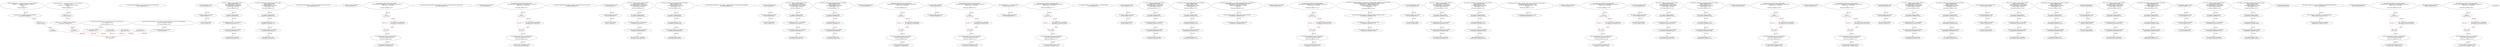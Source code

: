 digraph  {
13 [label="2_ function sub(uint256 a, uint256 b) internal pure returns (uint256) {\n        require(b <= a, \"SafeMath: subtraction overflow\");\n        uint256 c = a - b;\n        return c;\n    }\n13-function_definition-3-7", method="sub(uint256 a,uint256 b)", type_label=function_definition];
30 [label="3_ require(b <= a, \"SafeMath: subtraction overflow\");\n30-expression_statement-4-4", method="sub(uint256 a,uint256 b)", type_label=expression_statement];
40 [label="4_ uint256 c = a - b;\n40-new_variable-5-5", method="sub(uint256 a,uint256 b)", type_label=new_variable];
48 [label="5_ return c;\n48-return-6-6", method="sub(uint256 a,uint256 b)", type_label=return];
50 [label="7_ function add(uint256 a, uint256 b) internal pure returns (uint256) {\n        uint256 c = a + b;\n        require(c >= a, \"SafeMath: addition overflow\");\n        return c;\n    }\n50-function_definition-8-12", method="add(uint256 a,uint256 b)", type_label=function_definition];
67 [label="8_ uint256 c = a + b;\n67-new_variable-9-9", method="add(uint256 a,uint256 b)", type_label=new_variable];
75 [label="9_ require(c >= a, \"SafeMath: addition overflow\");\n75-expression_statement-10-10", method="add(uint256 a,uint256 b)", type_label=expression_statement];
85 [label="10_ return c;\n85-return-11-11", method="add(uint256 a,uint256 b)", type_label=return];
90 [label="14_ function balanceOf(address _owner) public view returns (uint256 value);\n90-function_definition-15-15", method="balanceOf(address _owner)", type_label=function_definition];
103 [label="15_ bool claimed_TOD4 = false;\n103-new_variable-16-16", method="", type_label=new_variable];
109 [label="16_ address payable owner_TOD4;\n109-new_variable-17-17", method="", type_label=new_variable];
113 [label="17_ uint256 reward_TOD4;\n113-new_variable-18-18", method="", type_label=new_variable];
117 [label="18_ function setReward_TOD4() public payable {\n        require (!claimed_TOD4);\n        require(msg.sender == owner_TOD4);\n        owner_TOD4.transfer(reward_TOD4);\n        reward_TOD4 = msg.value;\n    }\n117-function_definition-19-24", method="setReward_TOD4()", type_label=function_definition];
122 [label="19_ require (!claimed_TOD4);\n122-expression_statement-20-20", method="setReward_TOD4()", type_label=expression_statement];
128 [label="20_ require(msg.sender == owner_TOD4);\n128-expression_statement-21-21", method="setReward_TOD4()", type_label=expression_statement];
137 [label="21_ owner_TOD4.transfer(reward_TOD4);\n137-expression_statement-22-22", method="setReward_TOD4()", type_label=expression_statement];
144 [label="22_ reward_TOD4 = msg.value;\n144-expression_statement-23-23", method="setReward_TOD4()", type_label=expression_statement];
150 [label="24_ function claimReward_TOD4(uint256 submission) public {\n        require (!claimed_TOD4);\n        require(submission < 10);\n        msg.sender.transfer(reward_TOD4);\n        claimed_TOD4 = true;\n    }\n150-function_definition-25-30", method="claimReward_TOD4(uint256 submission)", type_label=function_definition];
158 [label="25_ require (!claimed_TOD4);\n158-expression_statement-26-26", method="claimReward_TOD4(uint256 submission)", type_label=expression_statement];
164 [label="26_ require(submission < 10);\n164-expression_statement-27-27", method="claimReward_TOD4(uint256 submission)", type_label=expression_statement];
171 [label="27_ msg.sender.transfer(reward_TOD4);\n171-expression_statement-28-28", method="claimReward_TOD4(uint256 submission)", type_label=expression_statement];
180 [label="28_ claimed_TOD4 = true;\n180-expression_statement-29-29", method="claimReward_TOD4(uint256 submission)", type_label=expression_statement];
185 [label="30_ function transfer(address _to, uint256 _value) public returns (bool success);\n185-function_definition-31-31", method="transfer(address _to,uint256 _value)", type_label=function_definition];
201 [label="31_ address payable winner_TOD7;\n201-new_variable-32-32", method="", type_label=new_variable];
205 [label="32_ function play_TOD7(bytes32 guess) public{\n       if (keccak256(abi.encode(guess)) == keccak256(abi.encode('hello'))) {\n            winner_TOD7 = msg.sender;\n        }\n    }\n205-function_definition-33-37", method="play_TOD7(bytes32 guess)", type_label=function_definition];
213 [label="33_ if\n213-if-34-36", method="play_TOD7(bytes32 guess)", type_label=if];
2148 [label="33_ end_if", method="play_TOD7(bytes32 guess)", type_label=end_if];
235 [label="34_ winner_TOD7 = msg.sender;\n235-expression_statement-35-35", method="play_TOD7(bytes32 guess)", type_label=expression_statement];
241 [label="37_ function getReward_TOD7() payable public{\n       winner_TOD7.transfer(msg.value);\n    }\n241-function_definition-38-40", method="getReward_TOD7()", type_label=function_definition];
246 [label="38_ winner_TOD7.transfer(msg.value);\n246-expression_statement-39-39", method="getReward_TOD7()", type_label=expression_statement];
255 [label="40_ function transferFrom(address _from, address _to, uint256 _value) public returns (bool success);\n255-function_definition-41-41", method="transferFrom(address _from,address _to,uint256 _value)", type_label=function_definition];
275 [label="41_ address payable winner_TOD23;\n275-new_variable-42-42", method="", type_label=new_variable];
279 [label="42_ function play_TOD23(bytes32 guess) public{\n       if (keccak256(abi.encode(guess)) == keccak256(abi.encode('hello'))) {\n            winner_TOD23 = msg.sender;\n        }\n    }\n279-function_definition-43-47", method="play_TOD23(bytes32 guess)", type_label=function_definition];
287 [label="43_ if\n287-if-44-46", method="play_TOD23(bytes32 guess)", type_label=if];
2222 [label="43_ end_if", method="play_TOD23(bytes32 guess)", type_label=end_if];
309 [label="44_ winner_TOD23 = msg.sender;\n309-expression_statement-45-45", method="play_TOD23(bytes32 guess)", type_label=expression_statement];
315 [label="47_ function getReward_TOD23() payable public{\n       winner_TOD23.transfer(msg.value);\n    }\n315-function_definition-48-50", method="getReward_TOD23()", type_label=function_definition];
320 [label="48_ winner_TOD23.transfer(msg.value);\n320-expression_statement-49-49", method="getReward_TOD23()", type_label=expression_statement];
329 [label="50_ function approve(address _spender, uint256 _value) public returns (bool success);\n329-function_definition-51-51", method="approve(address _spender,uint256 _value)", type_label=function_definition];
345 [label="51_ bool claimed_TOD14 = false;\n345-new_variable-52-52", method="", type_label=new_variable];
351 [label="52_ address payable owner_TOD14;\n351-new_variable-53-53", method="", type_label=new_variable];
355 [label="53_ uint256 reward_TOD14;\n355-new_variable-54-54", method="", type_label=new_variable];
359 [label="54_ function setReward_TOD14() public payable {\n        require (!claimed_TOD14);\n        require(msg.sender == owner_TOD14);\n        owner_TOD14.transfer(reward_TOD14);\n        reward_TOD14 = msg.value;\n    }\n359-function_definition-55-60", method="setReward_TOD14()", type_label=function_definition];
364 [label="55_ require (!claimed_TOD14);\n364-expression_statement-56-56", method="setReward_TOD14()", type_label=expression_statement];
370 [label="56_ require(msg.sender == owner_TOD14);\n370-expression_statement-57-57", method="setReward_TOD14()", type_label=expression_statement];
379 [label="57_ owner_TOD14.transfer(reward_TOD14);\n379-expression_statement-58-58", method="setReward_TOD14()", type_label=expression_statement];
386 [label="58_ reward_TOD14 = msg.value;\n386-expression_statement-59-59", method="setReward_TOD14()", type_label=expression_statement];
392 [label="60_ function claimReward_TOD14(uint256 submission) public {\n        require (!claimed_TOD14);\n        require(submission < 10);\n        msg.sender.transfer(reward_TOD14);\n        claimed_TOD14 = true;\n    }\n392-function_definition-61-66", method="claimReward_TOD14(uint256 submission)", type_label=function_definition];
400 [label="61_ require (!claimed_TOD14);\n400-expression_statement-62-62", method="claimReward_TOD14(uint256 submission)", type_label=expression_statement];
406 [label="62_ require(submission < 10);\n406-expression_statement-63-63", method="claimReward_TOD14(uint256 submission)", type_label=expression_statement];
413 [label="63_ msg.sender.transfer(reward_TOD14);\n413-expression_statement-64-64", method="claimReward_TOD14(uint256 submission)", type_label=expression_statement];
422 [label="64_ claimed_TOD14 = true;\n422-expression_statement-65-65", method="claimReward_TOD14(uint256 submission)", type_label=expression_statement];
427 [label="66_ function allowance(address _owner, address _spender) public view returns (uint256 remaining);\n427-function_definition-67-67", method="allowance(address _owner,address _spender)", type_label=function_definition];
444 [label="67_ bool claimed_TOD30 = false;\n444-new_variable-68-68", method="", type_label=new_variable];
450 [label="68_ address payable owner_TOD30;\n450-new_variable-69-69", method="", type_label=new_variable];
454 [label="69_ uint256 reward_TOD30;\n454-new_variable-70-70", method="", type_label=new_variable];
458 [label="70_ function setReward_TOD30() public payable {\n        require (!claimed_TOD30);\n        require(msg.sender == owner_TOD30);\n        owner_TOD30.transfer(reward_TOD30);\n        reward_TOD30 = msg.value;\n    }\n458-function_definition-71-76", method="setReward_TOD30()", type_label=function_definition];
463 [label="71_ require (!claimed_TOD30);\n463-expression_statement-72-72", method="setReward_TOD30()", type_label=expression_statement];
469 [label="72_ require(msg.sender == owner_TOD30);\n469-expression_statement-73-73", method="setReward_TOD30()", type_label=expression_statement];
478 [label="73_ owner_TOD30.transfer(reward_TOD30);\n478-expression_statement-74-74", method="setReward_TOD30()", type_label=expression_statement];
485 [label="74_ reward_TOD30 = msg.value;\n485-expression_statement-75-75", method="setReward_TOD30()", type_label=expression_statement];
491 [label="76_ function claimReward_TOD30(uint256 submission) public {\n        require (!claimed_TOD30);\n        require(submission < 10);\n        msg.sender.transfer(reward_TOD30);\n        claimed_TOD30 = true;\n    }\n491-function_definition-77-82", method="claimReward_TOD30(uint256 submission)", type_label=function_definition];
499 [label="77_ require (!claimed_TOD30);\n499-expression_statement-78-78", method="claimReward_TOD30(uint256 submission)", type_label=expression_statement];
505 [label="78_ require(submission < 10);\n505-expression_statement-79-79", method="claimReward_TOD30(uint256 submission)", type_label=expression_statement];
512 [label="79_ msg.sender.transfer(reward_TOD30);\n512-expression_statement-80-80", method="claimReward_TOD30(uint256 submission)", type_label=expression_statement];
521 [label="80_ claimed_TOD30 = true;\n521-expression_statement-81-81", method="claimReward_TOD30(uint256 submission)", type_label=expression_statement];
537 [label="85_ address payable winner_TOD9;\n537-new_variable-86-86", method="", type_label=new_variable];
541 [label="86_ function play_TOD9(bytes32 guess) public{\n       if (keccak256(abi.encode(guess)) == keccak256(abi.encode('hello'))) {\n            winner_TOD9 = msg.sender;\n        }\n    }\n541-function_definition-87-91", method="play_TOD9(bytes32 guess)", type_label=function_definition];
549 [label="87_ if\n549-if-88-90", method="play_TOD9(bytes32 guess)", type_label=if];
2484 [label="87_ end_if", method="play_TOD9(bytes32 guess)", type_label=end_if];
571 [label="88_ winner_TOD9 = msg.sender;\n571-expression_statement-89-89", method="play_TOD9(bytes32 guess)", type_label=expression_statement];
577 [label="91_ function getReward_TOD9() payable public{\n       winner_TOD9.transfer(msg.value);\n    }\n577-function_definition-92-94", method="getReward_TOD9()", type_label=function_definition];
582 [label="92_ winner_TOD9.transfer(msg.value);\n582-expression_statement-93-93", method="getReward_TOD9()", type_label=expression_statement];
591 [label="94_ uint256 public totalSupply;\n591-new_variable-95-95", method="", type_label=new_variable];
596 [label="95_ address payable winner_TOD25;\n596-new_variable-96-96", method="", type_label=new_variable];
600 [label="96_ function play_TOD25(bytes32 guess) public{\n       if (keccak256(abi.encode(guess)) == keccak256(abi.encode('hello'))) {\n            winner_TOD25 = msg.sender;\n        }\n    }\n600-function_definition-97-101", method="play_TOD25(bytes32 guess)", type_label=function_definition];
608 [label="97_ if\n608-if-98-100", method="play_TOD25(bytes32 guess)", type_label=if];
2543 [label="97_ end_if", method="play_TOD25(bytes32 guess)", type_label=end_if];
630 [label="98_ winner_TOD25 = msg.sender;\n630-expression_statement-99-99", method="play_TOD25(bytes32 guess)", type_label=expression_statement];
636 [label="101_ function getReward_TOD25() payable public{\n       winner_TOD25.transfer(msg.value);\n    }\n636-function_definition-102-104", method="getReward_TOD25()", type_label=function_definition];
641 [label="102_ winner_TOD25.transfer(msg.value);\n641-expression_statement-103-103", method="getReward_TOD25()", type_label=expression_statement];
650 [label="104_ mapping (address => uint256) balances;\n650-new_variable-105-105", method="", type_label=new_variable];
656 [label="105_ address payable winner_TOD19;\n656-new_variable-106-106", method="", type_label=new_variable];
660 [label="106_ function play_TOD19(bytes32 guess) public{\n       if (keccak256(abi.encode(guess)) == keccak256(abi.encode('hello'))) {\n            winner_TOD19 = msg.sender;\n        }\n    }\n660-function_definition-107-111", method="play_TOD19(bytes32 guess)", type_label=function_definition];
668 [label="107_ if\n668-if-108-110", method="play_TOD19(bytes32 guess)", type_label=if];
2603 [label="107_ end_if", method="play_TOD19(bytes32 guess)", type_label=end_if];
690 [label="108_ winner_TOD19 = msg.sender;\n690-expression_statement-109-109", method="play_TOD19(bytes32 guess)", type_label=expression_statement];
696 [label="111_ function getReward_TOD19() payable public{\n       winner_TOD19.transfer(msg.value);\n    }\n696-function_definition-112-114", method="getReward_TOD19()", type_label=function_definition];
701 [label="112_ winner_TOD19.transfer(msg.value);\n701-expression_statement-113-113", method="getReward_TOD19()", type_label=expression_statement];
710 [label="114_ mapping (address => mapping (address => uint256)) allowed;\n710-new_variable-115-115", method="", type_label=new_variable];
718 [label="115_ function balanceOf(address _owner) public view returns (uint256 value) {\n        return balances[_owner];\n    }\n718-function_definition-116-118", method="balanceOf(address _owner)", type_label=function_definition];
732 [label="116_ return balances[_owner];\n732-return-117-117", method="balanceOf(address _owner)", type_label=return];
736 [label="118_ bool claimed_TOD8 = false;\n736-new_variable-119-119", method="", type_label=new_variable];
742 [label="119_ address payable owner_TOD8;\n742-new_variable-120-120", method="", type_label=new_variable];
746 [label="120_ uint256 reward_TOD8;\n746-new_variable-121-121", method="", type_label=new_variable];
750 [label="121_ function setReward_TOD8() public payable {\n        require (!claimed_TOD8);\n        require(msg.sender == owner_TOD8);\n        owner_TOD8.transfer(reward_TOD8);\n        reward_TOD8 = msg.value;\n    }\n750-function_definition-122-127", method="setReward_TOD8()", type_label=function_definition];
755 [label="122_ require (!claimed_TOD8);\n755-expression_statement-123-123", method="setReward_TOD8()", type_label=expression_statement];
761 [label="123_ require(msg.sender == owner_TOD8);\n761-expression_statement-124-124", method="setReward_TOD8()", type_label=expression_statement];
770 [label="124_ owner_TOD8.transfer(reward_TOD8);\n770-expression_statement-125-125", method="setReward_TOD8()", type_label=expression_statement];
777 [label="125_ reward_TOD8 = msg.value;\n777-expression_statement-126-126", method="setReward_TOD8()", type_label=expression_statement];
783 [label="127_ function claimReward_TOD8(uint256 submission) public {\n        require (!claimed_TOD8);\n        require(submission < 10);\n        msg.sender.transfer(reward_TOD8);\n        claimed_TOD8 = true;\n    }\n783-function_definition-128-133", method="claimReward_TOD8(uint256 submission)", type_label=function_definition];
791 [label="128_ require (!claimed_TOD8);\n791-expression_statement-129-129", method="claimReward_TOD8(uint256 submission)", type_label=expression_statement];
797 [label="129_ require(submission < 10);\n797-expression_statement-130-130", method="claimReward_TOD8(uint256 submission)", type_label=expression_statement];
804 [label="130_ msg.sender.transfer(reward_TOD8);\n804-expression_statement-131-131", method="claimReward_TOD8(uint256 submission)", type_label=expression_statement];
813 [label="131_ claimed_TOD8 = true;\n813-expression_statement-132-132", method="claimReward_TOD8(uint256 submission)", type_label=expression_statement];
818 [label="133_ function transfer(address _to, uint256 _value) public returns (bool success) {\n        balances[msg.sender] = balances[msg.sender].sub(_value);\n        balances[_to] = balances[_to].add(_value);\n        emit Transfer(msg.sender, _to, _value);\n        return true;\n    }\n818-function_definition-134-139", method="transfer(address _to,uint256 _value)", type_label=function_definition];
835 [label="134_ balances[msg.sender] = balances[msg.sender].sub(_value);\n835-expression_statement-135-135", method="transfer(address _to,uint256 _value)", type_label=expression_statement];
852 [label="135_ balances[_to] = balances[_to].add(_value);\n852-expression_statement-136-136", method="transfer(address _to,uint256 _value)", type_label=expression_statement];
875 [label="137_ return true;\n875-return-138-138", method="transfer(address _to,uint256 _value)", type_label=return];
878 [label="139_ address payable winner_TOD39;\n878-new_variable-140-140", method="", type_label=new_variable];
882 [label="140_ function play_TOD39(bytes32 guess) public{\n       if (keccak256(abi.encode(guess)) == keccak256(abi.encode('hello'))) {\n            winner_TOD39 = msg.sender;\n        }\n    }\n882-function_definition-141-145", method="play_TOD39(bytes32 guess)", type_label=function_definition];
890 [label="141_ if\n890-if-142-144", method="play_TOD39(bytes32 guess)", type_label=if];
2825 [label="141_ end_if", method="play_TOD39(bytes32 guess)", type_label=end_if];
912 [label="142_ winner_TOD39 = msg.sender;\n912-expression_statement-143-143", method="play_TOD39(bytes32 guess)", type_label=expression_statement];
918 [label="145_ function getReward_TOD39() payable public{\n       winner_TOD39.transfer(msg.value);\n    }\n918-function_definition-146-148", method="getReward_TOD39()", type_label=function_definition];
923 [label="146_ winner_TOD39.transfer(msg.value);\n923-expression_statement-147-147", method="getReward_TOD39()", type_label=expression_statement];
932 [label="148_ function transferFrom(address _from, address _to, uint256 _value) public returns (bool success) {\n        allowed[_from][msg.sender] = allowed[_from][msg.sender].sub(_value);\n        balances[_from] = balances[_from].sub(_value);\n        balances[_to] = balances[_to].add(_value);\n        emit Transfer(_from, _to, _value);\n        return true;\n    }\n932-function_definition-149-155", method="transferFrom(address _from,address _to,uint256 _value)", type_label=function_definition];
953 [label="149_ allowed[_from][msg.sender] = allowed[_from][msg.sender].sub(_value);\n953-expression_statement-150-150", method="transferFrom(address _from,address _to,uint256 _value)", type_label=expression_statement];
974 [label="150_ balances[_from] = balances[_from].sub(_value);\n974-expression_statement-151-151", method="transferFrom(address _from,address _to,uint256 _value)", type_label=expression_statement];
987 [label="151_ balances[_to] = balances[_to].add(_value);\n987-expression_statement-152-152", method="transferFrom(address _from,address _to,uint256 _value)", type_label=expression_statement];
1008 [label="153_ return true;\n1008-return-154-154", method="transferFrom(address _from,address _to,uint256 _value)", type_label=return];
1011 [label="155_ bool claimed_TOD36 = false;\n1011-new_variable-156-156", method="", type_label=new_variable];
1017 [label="156_ address payable owner_TOD36;\n1017-new_variable-157-157", method="", type_label=new_variable];
1021 [label="157_ uint256 reward_TOD36;\n1021-new_variable-158-158", method="", type_label=new_variable];
1025 [label="158_ function setReward_TOD36() public payable {\n        require (!claimed_TOD36);\n        require(msg.sender == owner_TOD36);\n        owner_TOD36.transfer(reward_TOD36);\n        reward_TOD36 = msg.value;\n    }\n1025-function_definition-159-164", method="setReward_TOD36()", type_label=function_definition];
1030 [label="159_ require (!claimed_TOD36);\n1030-expression_statement-160-160", method="setReward_TOD36()", type_label=expression_statement];
1036 [label="160_ require(msg.sender == owner_TOD36);\n1036-expression_statement-161-161", method="setReward_TOD36()", type_label=expression_statement];
1045 [label="161_ owner_TOD36.transfer(reward_TOD36);\n1045-expression_statement-162-162", method="setReward_TOD36()", type_label=expression_statement];
1052 [label="162_ reward_TOD36 = msg.value;\n1052-expression_statement-163-163", method="setReward_TOD36()", type_label=expression_statement];
1058 [label="164_ function claimReward_TOD36(uint256 submission) public {\n        require (!claimed_TOD36);\n        require(submission < 10);\n        msg.sender.transfer(reward_TOD36);\n        claimed_TOD36 = true;\n    }\n1058-function_definition-165-170", method="claimReward_TOD36(uint256 submission)", type_label=function_definition];
1066 [label="165_ require (!claimed_TOD36);\n1066-expression_statement-166-166", method="claimReward_TOD36(uint256 submission)", type_label=expression_statement];
1072 [label="166_ require(submission < 10);\n1072-expression_statement-167-167", method="claimReward_TOD36(uint256 submission)", type_label=expression_statement];
1079 [label="167_ msg.sender.transfer(reward_TOD36);\n1079-expression_statement-168-168", method="claimReward_TOD36(uint256 submission)", type_label=expression_statement];
1088 [label="168_ claimed_TOD36 = true;\n1088-expression_statement-169-169", method="claimReward_TOD36(uint256 submission)", type_label=expression_statement];
1093 [label="170_ function approve(address _spender, uint256 _value) public returns (bool success) {\n        allowed[msg.sender][_spender] = _value;\n        emit Approval(msg.sender, _spender, _value);\n        return true;\n    }\n1093-function_definition-171-175", method="approve(address _spender,uint256 _value)", type_label=function_definition];
1110 [label="171_ allowed[msg.sender][_spender] = _value;\n1110-expression_statement-172-172", method="approve(address _spender,uint256 _value)", type_label=expression_statement];
1130 [label="173_ return true;\n1130-return-174-174", method="approve(address _spender,uint256 _value)", type_label=return];
1133 [label="175_ address payable winner_TOD35;\n1133-new_variable-176-176", method="", type_label=new_variable];
1137 [label="176_ function play_TOD35(bytes32 guess) public{\n       if (keccak256(abi.encode(guess)) == keccak256(abi.encode('hello'))) {\n            winner_TOD35 = msg.sender;\n        }\n    }\n1137-function_definition-177-181", method="play_TOD35(bytes32 guess)", type_label=function_definition];
1145 [label="177_ if\n1145-if-178-180", method="play_TOD35(bytes32 guess)", type_label=if];
3080 [label="177_ end_if", method="play_TOD35(bytes32 guess)", type_label=end_if];
1167 [label="178_ winner_TOD35 = msg.sender;\n1167-expression_statement-179-179", method="play_TOD35(bytes32 guess)", type_label=expression_statement];
1173 [label="181_ function getReward_TOD35() payable public{\n       winner_TOD35.transfer(msg.value);\n    }\n1173-function_definition-182-184", method="getReward_TOD35()", type_label=function_definition];
1178 [label="182_ winner_TOD35.transfer(msg.value);\n1178-expression_statement-183-183", method="getReward_TOD35()", type_label=expression_statement];
1187 [label="184_ function allowance(address _owner, address _spender) public view returns (uint256 remaining) {\n        return allowed[_owner][_spender];\n    }\n1187-function_definition-185-187", method="allowance(address _owner,address _spender)", type_label=function_definition];
1205 [label="185_ return allowed[_owner][_spender];\n1205-return-186-186", method="allowance(address _owner,address _spender)", type_label=return];
1211 [label="187_ bool claimed_TOD40 = false;\n1211-new_variable-188-188", method="", type_label=new_variable];
1217 [label="188_ address payable owner_TOD40;\n1217-new_variable-189-189", method="", type_label=new_variable];
1221 [label="189_ uint256 reward_TOD40;\n1221-new_variable-190-190", method="", type_label=new_variable];
1225 [label="190_ function setReward_TOD40() public payable {\n        require (!claimed_TOD40);\n        require(msg.sender == owner_TOD40);\n        owner_TOD40.transfer(reward_TOD40);\n        reward_TOD40 = msg.value;\n    }\n1225-function_definition-191-196", method="setReward_TOD40()", type_label=function_definition];
1230 [label="191_ require (!claimed_TOD40);\n1230-expression_statement-192-192", method="setReward_TOD40()", type_label=expression_statement];
1236 [label="192_ require(msg.sender == owner_TOD40);\n1236-expression_statement-193-193", method="setReward_TOD40()", type_label=expression_statement];
1245 [label="193_ owner_TOD40.transfer(reward_TOD40);\n1245-expression_statement-194-194", method="setReward_TOD40()", type_label=expression_statement];
1252 [label="194_ reward_TOD40 = msg.value;\n1252-expression_statement-195-195", method="setReward_TOD40()", type_label=expression_statement];
1258 [label="196_ function claimReward_TOD40(uint256 submission) public {\n        require (!claimed_TOD40);\n        require(submission < 10);\n        msg.sender.transfer(reward_TOD40);\n        claimed_TOD40 = true;\n    }\n1258-function_definition-197-202", method="claimReward_TOD40(uint256 submission)", type_label=function_definition];
1266 [label="197_ require (!claimed_TOD40);\n1266-expression_statement-198-198", method="claimReward_TOD40(uint256 submission)", type_label=expression_statement];
1272 [label="198_ require(submission < 10);\n1272-expression_statement-199-199", method="claimReward_TOD40(uint256 submission)", type_label=expression_statement];
1279 [label="199_ msg.sender.transfer(reward_TOD40);\n1279-expression_statement-200-200", method="claimReward_TOD40(uint256 submission)", type_label=expression_statement];
1288 [label="200_ claimed_TOD40 = true;\n1288-expression_statement-201-201", method="claimReward_TOD40(uint256 submission)", type_label=expression_statement];
1293 [label="202_ address payable winner_TOD31;\n1293-new_variable-203-203", method="", type_label=new_variable];
1297 [label="203_ function play_TOD31(bytes32 guess) public{\n       if (keccak256(abi.encode(guess)) == keccak256(abi.encode('hello'))) {\n            winner_TOD31 = msg.sender;\n        }\n    }\n1297-function_definition-204-208", method="play_TOD31(bytes32 guess)", type_label=function_definition];
1305 [label="204_ if\n1305-if-205-207", method="play_TOD31(bytes32 guess)", type_label=if];
3240 [label="204_ end_if", method="play_TOD31(bytes32 guess)", type_label=end_if];
1327 [label="205_ winner_TOD31 = msg.sender;\n1327-expression_statement-206-206", method="play_TOD31(bytes32 guess)", type_label=expression_statement];
1333 [label="208_ function getReward_TOD31() payable public{\n       winner_TOD31.transfer(msg.value);\n    }\n1333-function_definition-209-211", method="getReward_TOD31()", type_label=function_definition];
1338 [label="209_ winner_TOD31.transfer(msg.value);\n1338-expression_statement-210-210", method="getReward_TOD31()", type_label=expression_statement];
1361 [label="212_ address payable winner_TOD13;\n1361-new_variable-213-213", method="", type_label=new_variable];
1365 [label="213_ function play_TOD13(bytes32 guess) public{\n       if (keccak256(abi.encode(guess)) == keccak256(abi.encode('hello'))) {\n            winner_TOD13 = msg.sender;\n        }\n    }\n1365-function_definition-214-218", method="play_TOD13(bytes32 guess)", type_label=function_definition];
1373 [label="214_ if\n1373-if-215-217", method="play_TOD13(bytes32 guess)", type_label=if];
3308 [label="214_ end_if", method="play_TOD13(bytes32 guess)", type_label=end_if];
1395 [label="215_ winner_TOD13 = msg.sender;\n1395-expression_statement-216-216", method="play_TOD13(bytes32 guess)", type_label=expression_statement];
1401 [label="218_ function getReward_TOD13() payable public{\n       winner_TOD13.transfer(msg.value);\n    }\n1401-function_definition-219-221", method="getReward_TOD13()", type_label=function_definition];
1406 [label="219_ winner_TOD13.transfer(msg.value);\n1406-expression_statement-220-220", method="getReward_TOD13()", type_label=expression_statement];
1435 [label="224_ bool claimed_TOD26 = false;\n1435-new_variable-225-225", method="", type_label=new_variable];
1441 [label="225_ address payable owner_TOD26;\n1441-new_variable-226-226", method="", type_label=new_variable];
1445 [label="226_ uint256 reward_TOD26;\n1445-new_variable-227-227", method="", type_label=new_variable];
1449 [label="227_ function setReward_TOD26() public payable {\n        require (!claimed_TOD26);\n        require(msg.sender == owner_TOD26);\n        owner_TOD26.transfer(reward_TOD26);\n        reward_TOD26 = msg.value;\n    }\n1449-function_definition-228-233", method="setReward_TOD26()", type_label=function_definition];
1454 [label="228_ require (!claimed_TOD26);\n1454-expression_statement-229-229", method="setReward_TOD26()", type_label=expression_statement];
1460 [label="229_ require(msg.sender == owner_TOD26);\n1460-expression_statement-230-230", method="setReward_TOD26()", type_label=expression_statement];
1469 [label="230_ owner_TOD26.transfer(reward_TOD26);\n1469-expression_statement-231-231", method="setReward_TOD26()", type_label=expression_statement];
1476 [label="231_ reward_TOD26 = msg.value;\n1476-expression_statement-232-232", method="setReward_TOD26()", type_label=expression_statement];
1482 [label="233_ function claimReward_TOD26(uint256 submission) public {\n        require (!claimed_TOD26);\n        require(submission < 10);\n        msg.sender.transfer(reward_TOD26);\n        claimed_TOD26 = true;\n    }\n1482-function_definition-234-239", method="claimReward_TOD26(uint256 submission)", type_label=function_definition];
1490 [label="234_ require (!claimed_TOD26);\n1490-expression_statement-235-235", method="claimReward_TOD26(uint256 submission)", type_label=expression_statement];
1496 [label="235_ require(submission < 10);\n1496-expression_statement-236-236", method="claimReward_TOD26(uint256 submission)", type_label=expression_statement];
1503 [label="236_ msg.sender.transfer(reward_TOD26);\n1503-expression_statement-237-237", method="claimReward_TOD26(uint256 submission)", type_label=expression_statement];
1512 [label="237_ claimed_TOD26 = true;\n1512-expression_statement-238-238", method="claimReward_TOD26(uint256 submission)", type_label=expression_statement];
1517 [label="239_ string public name = 'Electronic Gram';\n1517-new_variable-240-240", method="", type_label=new_variable];
1524 [label="240_ bool claimed_TOD20 = false;\n1524-new_variable-241-241", method="", type_label=new_variable];
1530 [label="241_ address payable owner_TOD20;\n1530-new_variable-242-242", method="", type_label=new_variable];
1534 [label="242_ uint256 reward_TOD20;\n1534-new_variable-243-243", method="", type_label=new_variable];
1538 [label="243_ function setReward_TOD20() public payable {\n        require (!claimed_TOD20);\n        require(msg.sender == owner_TOD20);\n        owner_TOD20.transfer(reward_TOD20);\n        reward_TOD20 = msg.value;\n    }\n1538-function_definition-244-249", method="setReward_TOD20()", type_label=function_definition];
1543 [label="244_ require (!claimed_TOD20);\n1543-expression_statement-245-245", method="setReward_TOD20()", type_label=expression_statement];
1549 [label="245_ require(msg.sender == owner_TOD20);\n1549-expression_statement-246-246", method="setReward_TOD20()", type_label=expression_statement];
1558 [label="246_ owner_TOD20.transfer(reward_TOD20);\n1558-expression_statement-247-247", method="setReward_TOD20()", type_label=expression_statement];
1565 [label="247_ reward_TOD20 = msg.value;\n1565-expression_statement-248-248", method="setReward_TOD20()", type_label=expression_statement];
1571 [label="249_ function claimReward_TOD20(uint256 submission) public {\n        require (!claimed_TOD20);\n        require(submission < 10);\n        msg.sender.transfer(reward_TOD20);\n        claimed_TOD20 = true;\n    }\n1571-function_definition-250-255", method="claimReward_TOD20(uint256 submission)", type_label=function_definition];
1579 [label="250_ require (!claimed_TOD20);\n1579-expression_statement-251-251", method="claimReward_TOD20(uint256 submission)", type_label=expression_statement];
1585 [label="251_ require(submission < 10);\n1585-expression_statement-252-252", method="claimReward_TOD20(uint256 submission)", type_label=expression_statement];
1592 [label="252_ msg.sender.transfer(reward_TOD20);\n1592-expression_statement-253-253", method="claimReward_TOD20(uint256 submission)", type_label=expression_statement];
1601 [label="253_ claimed_TOD20 = true;\n1601-expression_statement-254-254", method="claimReward_TOD20(uint256 submission)", type_label=expression_statement];
1606 [label="255_ uint8 public decimals = 3;\n1606-new_variable-256-256", method="", type_label=new_variable];
1612 [label="256_ bool claimed_TOD32 = false;\n1612-new_variable-257-257", method="", type_label=new_variable];
1618 [label="257_ address payable owner_TOD32;\n1618-new_variable-258-258", method="", type_label=new_variable];
1622 [label="258_ uint256 reward_TOD32;\n1622-new_variable-259-259", method="", type_label=new_variable];
1626 [label="259_ function setReward_TOD32() public payable {\n        require (!claimed_TOD32);\n        require(msg.sender == owner_TOD32);\n        owner_TOD32.transfer(reward_TOD32);\n        reward_TOD32 = msg.value;\n    }\n1626-function_definition-260-265", method="setReward_TOD32()", type_label=function_definition];
1631 [label="260_ require (!claimed_TOD32);\n1631-expression_statement-261-261", method="setReward_TOD32()", type_label=expression_statement];
1637 [label="261_ require(msg.sender == owner_TOD32);\n1637-expression_statement-262-262", method="setReward_TOD32()", type_label=expression_statement];
1646 [label="262_ owner_TOD32.transfer(reward_TOD32);\n1646-expression_statement-263-263", method="setReward_TOD32()", type_label=expression_statement];
1653 [label="263_ reward_TOD32 = msg.value;\n1653-expression_statement-264-264", method="setReward_TOD32()", type_label=expression_statement];
1659 [label="265_ function claimReward_TOD32(uint256 submission) public {\n        require (!claimed_TOD32);\n        require(submission < 10);\n        msg.sender.transfer(reward_TOD32);\n        claimed_TOD32 = true;\n    }\n1659-function_definition-266-271", method="claimReward_TOD32(uint256 submission)", type_label=function_definition];
1667 [label="266_ require (!claimed_TOD32);\n1667-expression_statement-267-267", method="claimReward_TOD32(uint256 submission)", type_label=expression_statement];
1673 [label="267_ require(submission < 10);\n1673-expression_statement-268-268", method="claimReward_TOD32(uint256 submission)", type_label=expression_statement];
1680 [label="268_ msg.sender.transfer(reward_TOD32);\n1680-expression_statement-269-269", method="claimReward_TOD32(uint256 submission)", type_label=expression_statement];
1689 [label="269_ claimed_TOD32 = true;\n1689-expression_statement-270-270", method="claimReward_TOD32(uint256 submission)", type_label=expression_statement];
1694 [label="271_ string public symbol = 'eGram';\n1694-new_variable-272-272", method="", type_label=new_variable];
1701 [label="272_ bool claimed_TOD38 = false;\n1701-new_variable-273-273", method="", type_label=new_variable];
1707 [label="273_ address payable owner_TOD38;\n1707-new_variable-274-274", method="", type_label=new_variable];
1711 [label="274_ uint256 reward_TOD38;\n1711-new_variable-275-275", method="", type_label=new_variable];
1715 [label="275_ function setReward_TOD38() public payable {\n        require (!claimed_TOD38);\n        require(msg.sender == owner_TOD38);\n        owner_TOD38.transfer(reward_TOD38);\n        reward_TOD38 = msg.value;\n    }\n1715-function_definition-276-281", method="setReward_TOD38()", type_label=function_definition];
1720 [label="276_ require (!claimed_TOD38);\n1720-expression_statement-277-277", method="setReward_TOD38()", type_label=expression_statement];
1726 [label="277_ require(msg.sender == owner_TOD38);\n1726-expression_statement-278-278", method="setReward_TOD38()", type_label=expression_statement];
1735 [label="278_ owner_TOD38.transfer(reward_TOD38);\n1735-expression_statement-279-279", method="setReward_TOD38()", type_label=expression_statement];
1742 [label="279_ reward_TOD38 = msg.value;\n1742-expression_statement-280-280", method="setReward_TOD38()", type_label=expression_statement];
1748 [label="281_ function claimReward_TOD38(uint256 submission) public {\n        require (!claimed_TOD38);\n        require(submission < 10);\n        msg.sender.transfer(reward_TOD38);\n        claimed_TOD38 = true;\n    }\n1748-function_definition-282-287", method="claimReward_TOD38(uint256 submission)", type_label=function_definition];
1756 [label="282_ require (!claimed_TOD38);\n1756-expression_statement-283-283", method="claimReward_TOD38(uint256 submission)", type_label=expression_statement];
1762 [label="283_ require(submission < 10);\n1762-expression_statement-284-284", method="claimReward_TOD38(uint256 submission)", type_label=expression_statement];
1769 [label="284_ msg.sender.transfer(reward_TOD38);\n1769-expression_statement-285-285", method="claimReward_TOD38(uint256 submission)", type_label=expression_statement];
1778 [label="285_ claimed_TOD38 = true;\n1778-expression_statement-286-286", method="claimReward_TOD38(uint256 submission)", type_label=expression_statement];
1783 [label="287_ string public version = '2';\n1783-new_variable-288-288", method="", type_label=new_variable];
1792 [label="289_ address initialOwner = 0xac775cD446889ac167da466692449ece5439fc12;\n1792-new_variable-290-290", method="", type_label=new_variable];
1798 [label="290_ totalSupply = 180000000 * (10**uint256(decimals));\n1798-expression_statement-291-291", method="", type_label=expression_statement];
1809 [label="291_ balances[initialOwner] = totalSupply;\n1809-expression_statement-292-292", method="", type_label=expression_statement];
1827 [label="294_ address payable winner_TOD33;\n1827-new_variable-295-295", method="", type_label=new_variable];
1831 [label="295_ function play_TOD33(bytes32 guess) public{\n       if (keccak256(abi.encode(guess)) == keccak256(abi.encode('hello'))) {\n            winner_TOD33 = msg.sender;\n        }\n    }\n1831-function_definition-296-300", method="play_TOD33(bytes32 guess)", type_label=function_definition];
1839 [label="296_ if\n1839-if-297-299", method="play_TOD33(bytes32 guess)", type_label=if];
3774 [label="296_ end_if", method="play_TOD33(bytes32 guess)", type_label=end_if];
1861 [label="297_ winner_TOD33 = msg.sender;\n1861-expression_statement-298-298", method="play_TOD33(bytes32 guess)", type_label=expression_statement];
1867 [label="300_ function getReward_TOD33() payable public{\n       winner_TOD33.transfer(msg.value);\n    }\n1867-function_definition-301-303", method="getReward_TOD33()", type_label=function_definition];
1872 [label="301_ winner_TOD33.transfer(msg.value);\n1872-expression_statement-302-302", method="getReward_TOD33()", type_label=expression_statement];
1886 [label="306_ address payable winner_TOD27;\n1886-new_variable-307-307", method="", type_label=new_variable];
1890 [label="307_ function play_TOD27(bytes32 guess) public{\n       if (keccak256(abi.encode(guess)) == keccak256(abi.encode('hello'))) {\n            winner_TOD27 = msg.sender;\n        }\n    }\n1890-function_definition-308-312", method="play_TOD27(bytes32 guess)", type_label=function_definition];
1898 [label="308_ if\n1898-if-309-311", method="play_TOD27(bytes32 guess)", type_label=if];
3833 [label="308_ end_if", method="play_TOD27(bytes32 guess)", type_label=end_if];
1920 [label="309_ winner_TOD27 = msg.sender;\n1920-expression_statement-310-310", method="play_TOD27(bytes32 guess)", type_label=expression_statement];
1926 [label="312_ function getReward_TOD27() payable public{\n       winner_TOD27.transfer(msg.value);\n    }\n1926-function_definition-313-315", method="getReward_TOD27()", type_label=function_definition];
1931 [label="313_ winner_TOD27.transfer(msg.value);\n1931-expression_statement-314-314", method="getReward_TOD27()", type_label=expression_statement];
1 [label="0_ start_node", method="", type_label=start];
2 [label="0_ exit_node", method="", type_label=exit];
13 -> 30  [color=red, controlflow_type=next_line, edge_type=CFG_edge, key=0, label=next_line];
30 -> 40  [color=red, controlflow_type=next_line, edge_type=CFG_edge, key=0, label=next_line];
40 -> 48  [color=red, controlflow_type=next_line, edge_type=CFG_edge, key=0, label=next_line];
48 -> 2  [color=red, controlflow_type=return_exit, edge_type=CFG_edge, key=0, label=return_exit];
50 -> 67  [color=red, controlflow_type=next_line, edge_type=CFG_edge, key=0, label=next_line];
67 -> 75  [color=red, controlflow_type=next_line, edge_type=CFG_edge, key=0, label=next_line];
75 -> 85  [color=red, controlflow_type=next_line, edge_type=CFG_edge, key=0, label=next_line];
85 -> 2  [color=red, controlflow_type=return_exit, edge_type=CFG_edge, key=0, label=return_exit];
103 -> 109  [color=red, controlflow_type=next_line, edge_type=CFG_edge, key=0, label=next_line];
109 -> 113  [color=red, controlflow_type=next_line, edge_type=CFG_edge, key=0, label=next_line];
117 -> 122  [color=red, controlflow_type=next_line, edge_type=CFG_edge, key=0, label=next_line];
122 -> 128  [color=red, controlflow_type=next_line, edge_type=CFG_edge, key=0, label=next_line];
128 -> 137  [color=red, controlflow_type=next_line, edge_type=CFG_edge, key=0, label=next_line];
137 -> 144  [color=red, controlflow_type=next_line, edge_type=CFG_edge, key=0, label=next_line];
150 -> 158  [color=red, controlflow_type=next_line, edge_type=CFG_edge, key=0, label=next_line];
158 -> 164  [color=red, controlflow_type=next_line, edge_type=CFG_edge, key=0, label=next_line];
164 -> 171  [color=red, controlflow_type=next_line, edge_type=CFG_edge, key=0, label=next_line];
171 -> 180  [color=red, controlflow_type=next_line, edge_type=CFG_edge, key=0, label=next_line];
205 -> 213  [color=red, controlflow_type=next_line, edge_type=CFG_edge, key=0, label=next_line];
213 -> 235  [color=red, controlflow_type=pos_next, edge_type=CFG_edge, key=0, label=pos_next];
213 -> 2148  [color=red, controlflow_type=neg_next, edge_type=CFG_edge, key=0, label=neg_next];
2148 -> 241  [color=red, controlflow_type=next_line, edge_type=CFG_edge, key=0, label=next_line];
235 -> 2148  [color=red, controlflow_type=end_if, edge_type=CFG_edge, key=0, label=end_if];
241 -> 246  [color=red, controlflow_type=next_line, edge_type=CFG_edge, key=0, label=next_line];
279 -> 287  [color=red, controlflow_type=next_line, edge_type=CFG_edge, key=0, label=next_line];
287 -> 309  [color=red, controlflow_type=pos_next, edge_type=CFG_edge, key=0, label=pos_next];
287 -> 2222  [color=red, controlflow_type=neg_next, edge_type=CFG_edge, key=0, label=neg_next];
2222 -> 315  [color=red, controlflow_type=next_line, edge_type=CFG_edge, key=0, label=next_line];
309 -> 2222  [color=red, controlflow_type=end_if, edge_type=CFG_edge, key=0, label=end_if];
315 -> 320  [color=red, controlflow_type=next_line, edge_type=CFG_edge, key=0, label=next_line];
345 -> 351  [color=red, controlflow_type=next_line, edge_type=CFG_edge, key=0, label=next_line];
351 -> 355  [color=red, controlflow_type=next_line, edge_type=CFG_edge, key=0, label=next_line];
359 -> 364  [color=red, controlflow_type=next_line, edge_type=CFG_edge, key=0, label=next_line];
364 -> 370  [color=red, controlflow_type=next_line, edge_type=CFG_edge, key=0, label=next_line];
370 -> 379  [color=red, controlflow_type=next_line, edge_type=CFG_edge, key=0, label=next_line];
379 -> 386  [color=red, controlflow_type=next_line, edge_type=CFG_edge, key=0, label=next_line];
392 -> 400  [color=red, controlflow_type=next_line, edge_type=CFG_edge, key=0, label=next_line];
400 -> 406  [color=red, controlflow_type=next_line, edge_type=CFG_edge, key=0, label=next_line];
406 -> 413  [color=red, controlflow_type=next_line, edge_type=CFG_edge, key=0, label=next_line];
413 -> 422  [color=red, controlflow_type=next_line, edge_type=CFG_edge, key=0, label=next_line];
444 -> 450  [color=red, controlflow_type=next_line, edge_type=CFG_edge, key=0, label=next_line];
450 -> 454  [color=red, controlflow_type=next_line, edge_type=CFG_edge, key=0, label=next_line];
458 -> 463  [color=red, controlflow_type=next_line, edge_type=CFG_edge, key=0, label=next_line];
463 -> 469  [color=red, controlflow_type=next_line, edge_type=CFG_edge, key=0, label=next_line];
469 -> 478  [color=red, controlflow_type=next_line, edge_type=CFG_edge, key=0, label=next_line];
478 -> 485  [color=red, controlflow_type=next_line, edge_type=CFG_edge, key=0, label=next_line];
491 -> 499  [color=red, controlflow_type=next_line, edge_type=CFG_edge, key=0, label=next_line];
499 -> 505  [color=red, controlflow_type=next_line, edge_type=CFG_edge, key=0, label=next_line];
505 -> 512  [color=red, controlflow_type=next_line, edge_type=CFG_edge, key=0, label=next_line];
512 -> 521  [color=red, controlflow_type=next_line, edge_type=CFG_edge, key=0, label=next_line];
541 -> 549  [color=red, controlflow_type=next_line, edge_type=CFG_edge, key=0, label=next_line];
549 -> 571  [color=red, controlflow_type=pos_next, edge_type=CFG_edge, key=0, label=pos_next];
549 -> 2484  [color=red, controlflow_type=neg_next, edge_type=CFG_edge, key=0, label=neg_next];
2484 -> 577  [color=red, controlflow_type=next_line, edge_type=CFG_edge, key=0, label=next_line];
571 -> 2484  [color=red, controlflow_type=end_if, edge_type=CFG_edge, key=0, label=end_if];
577 -> 582  [color=red, controlflow_type=next_line, edge_type=CFG_edge, key=0, label=next_line];
591 -> 596  [color=red, controlflow_type=next_line, edge_type=CFG_edge, key=0, label=next_line];
600 -> 608  [color=red, controlflow_type=next_line, edge_type=CFG_edge, key=0, label=next_line];
608 -> 630  [color=red, controlflow_type=pos_next, edge_type=CFG_edge, key=0, label=pos_next];
608 -> 2543  [color=red, controlflow_type=neg_next, edge_type=CFG_edge, key=0, label=neg_next];
2543 -> 636  [color=red, controlflow_type=next_line, edge_type=CFG_edge, key=0, label=next_line];
630 -> 2543  [color=red, controlflow_type=end_if, edge_type=CFG_edge, key=0, label=end_if];
636 -> 641  [color=red, controlflow_type=next_line, edge_type=CFG_edge, key=0, label=next_line];
650 -> 656  [color=red, controlflow_type=next_line, edge_type=CFG_edge, key=0, label=next_line];
660 -> 668  [color=red, controlflow_type=next_line, edge_type=CFG_edge, key=0, label=next_line];
668 -> 690  [color=red, controlflow_type=pos_next, edge_type=CFG_edge, key=0, label=pos_next];
668 -> 2603  [color=red, controlflow_type=neg_next, edge_type=CFG_edge, key=0, label=neg_next];
2603 -> 696  [color=red, controlflow_type=next_line, edge_type=CFG_edge, key=0, label=next_line];
690 -> 2603  [color=red, controlflow_type=end_if, edge_type=CFG_edge, key=0, label=end_if];
696 -> 701  [color=red, controlflow_type=next_line, edge_type=CFG_edge, key=0, label=next_line];
718 -> 732  [color=red, controlflow_type=next_line, edge_type=CFG_edge, key=0, label=next_line];
732 -> 2  [color=red, controlflow_type=return_exit, edge_type=CFG_edge, key=0, label=return_exit];
736 -> 742  [color=red, controlflow_type=next_line, edge_type=CFG_edge, key=0, label=next_line];
742 -> 746  [color=red, controlflow_type=next_line, edge_type=CFG_edge, key=0, label=next_line];
750 -> 755  [color=red, controlflow_type=next_line, edge_type=CFG_edge, key=0, label=next_line];
755 -> 761  [color=red, controlflow_type=next_line, edge_type=CFG_edge, key=0, label=next_line];
761 -> 770  [color=red, controlflow_type=next_line, edge_type=CFG_edge, key=0, label=next_line];
770 -> 777  [color=red, controlflow_type=next_line, edge_type=CFG_edge, key=0, label=next_line];
783 -> 791  [color=red, controlflow_type=next_line, edge_type=CFG_edge, key=0, label=next_line];
791 -> 797  [color=red, controlflow_type=next_line, edge_type=CFG_edge, key=0, label=next_line];
797 -> 804  [color=red, controlflow_type=next_line, edge_type=CFG_edge, key=0, label=next_line];
804 -> 813  [color=red, controlflow_type=next_line, edge_type=CFG_edge, key=0, label=next_line];
818 -> 835  [color=red, controlflow_type=next_line, edge_type=CFG_edge, key=0, label=next_line];
835 -> 852  [color=red, controlflow_type=next_line, edge_type=CFG_edge, key=0, label=next_line];
875 -> 2  [color=red, controlflow_type=return_exit, edge_type=CFG_edge, key=0, label=return_exit];
882 -> 890  [color=red, controlflow_type=next_line, edge_type=CFG_edge, key=0, label=next_line];
890 -> 912  [color=red, controlflow_type=pos_next, edge_type=CFG_edge, key=0, label=pos_next];
890 -> 2825  [color=red, controlflow_type=neg_next, edge_type=CFG_edge, key=0, label=neg_next];
2825 -> 918  [color=red, controlflow_type=next_line, edge_type=CFG_edge, key=0, label=next_line];
912 -> 2825  [color=red, controlflow_type=end_if, edge_type=CFG_edge, key=0, label=end_if];
918 -> 923  [color=red, controlflow_type=next_line, edge_type=CFG_edge, key=0, label=next_line];
932 -> 953  [color=red, controlflow_type=next_line, edge_type=CFG_edge, key=0, label=next_line];
953 -> 974  [color=red, controlflow_type=next_line, edge_type=CFG_edge, key=0, label=next_line];
974 -> 987  [color=red, controlflow_type=next_line, edge_type=CFG_edge, key=0, label=next_line];
1008 -> 2  [color=red, controlflow_type=return_exit, edge_type=CFG_edge, key=0, label=return_exit];
1011 -> 1017  [color=red, controlflow_type=next_line, edge_type=CFG_edge, key=0, label=next_line];
1017 -> 1021  [color=red, controlflow_type=next_line, edge_type=CFG_edge, key=0, label=next_line];
1025 -> 1030  [color=red, controlflow_type=next_line, edge_type=CFG_edge, key=0, label=next_line];
1030 -> 1036  [color=red, controlflow_type=next_line, edge_type=CFG_edge, key=0, label=next_line];
1036 -> 1045  [color=red, controlflow_type=next_line, edge_type=CFG_edge, key=0, label=next_line];
1045 -> 1052  [color=red, controlflow_type=next_line, edge_type=CFG_edge, key=0, label=next_line];
1058 -> 1066  [color=red, controlflow_type=next_line, edge_type=CFG_edge, key=0, label=next_line];
1066 -> 1072  [color=red, controlflow_type=next_line, edge_type=CFG_edge, key=0, label=next_line];
1072 -> 1079  [color=red, controlflow_type=next_line, edge_type=CFG_edge, key=0, label=next_line];
1079 -> 1088  [color=red, controlflow_type=next_line, edge_type=CFG_edge, key=0, label=next_line];
1093 -> 1110  [color=red, controlflow_type=next_line, edge_type=CFG_edge, key=0, label=next_line];
1130 -> 2  [color=red, controlflow_type=return_exit, edge_type=CFG_edge, key=0, label=return_exit];
1137 -> 1145  [color=red, controlflow_type=next_line, edge_type=CFG_edge, key=0, label=next_line];
1145 -> 1167  [color=red, controlflow_type=pos_next, edge_type=CFG_edge, key=0, label=pos_next];
1145 -> 3080  [color=red, controlflow_type=neg_next, edge_type=CFG_edge, key=0, label=neg_next];
3080 -> 1173  [color=red, controlflow_type=next_line, edge_type=CFG_edge, key=0, label=next_line];
1167 -> 3080  [color=red, controlflow_type=end_if, edge_type=CFG_edge, key=0, label=end_if];
1173 -> 1178  [color=red, controlflow_type=next_line, edge_type=CFG_edge, key=0, label=next_line];
1187 -> 1205  [color=red, controlflow_type=next_line, edge_type=CFG_edge, key=0, label=next_line];
1205 -> 2  [color=red, controlflow_type=return_exit, edge_type=CFG_edge, key=0, label=return_exit];
1211 -> 1217  [color=red, controlflow_type=next_line, edge_type=CFG_edge, key=0, label=next_line];
1217 -> 1221  [color=red, controlflow_type=next_line, edge_type=CFG_edge, key=0, label=next_line];
1225 -> 1230  [color=red, controlflow_type=next_line, edge_type=CFG_edge, key=0, label=next_line];
1230 -> 1236  [color=red, controlflow_type=next_line, edge_type=CFG_edge, key=0, label=next_line];
1236 -> 1245  [color=red, controlflow_type=next_line, edge_type=CFG_edge, key=0, label=next_line];
1245 -> 1252  [color=red, controlflow_type=next_line, edge_type=CFG_edge, key=0, label=next_line];
1258 -> 1266  [color=red, controlflow_type=next_line, edge_type=CFG_edge, key=0, label=next_line];
1266 -> 1272  [color=red, controlflow_type=next_line, edge_type=CFG_edge, key=0, label=next_line];
1272 -> 1279  [color=red, controlflow_type=next_line, edge_type=CFG_edge, key=0, label=next_line];
1279 -> 1288  [color=red, controlflow_type=next_line, edge_type=CFG_edge, key=0, label=next_line];
1297 -> 1305  [color=red, controlflow_type=next_line, edge_type=CFG_edge, key=0, label=next_line];
1305 -> 1327  [color=red, controlflow_type=pos_next, edge_type=CFG_edge, key=0, label=pos_next];
1305 -> 3240  [color=red, controlflow_type=neg_next, edge_type=CFG_edge, key=0, label=neg_next];
3240 -> 1333  [color=red, controlflow_type=next_line, edge_type=CFG_edge, key=0, label=next_line];
1327 -> 3240  [color=red, controlflow_type=end_if, edge_type=CFG_edge, key=0, label=end_if];
1333 -> 1338  [color=red, controlflow_type=next_line, edge_type=CFG_edge, key=0, label=next_line];
1365 -> 1373  [color=red, controlflow_type=next_line, edge_type=CFG_edge, key=0, label=next_line];
1373 -> 1395  [color=red, controlflow_type=pos_next, edge_type=CFG_edge, key=0, label=pos_next];
1373 -> 3308  [color=red, controlflow_type=neg_next, edge_type=CFG_edge, key=0, label=neg_next];
3308 -> 1401  [color=red, controlflow_type=next_line, edge_type=CFG_edge, key=0, label=next_line];
1395 -> 3308  [color=red, controlflow_type=end_if, edge_type=CFG_edge, key=0, label=end_if];
1401 -> 1406  [color=red, controlflow_type=next_line, edge_type=CFG_edge, key=0, label=next_line];
1435 -> 1441  [color=red, controlflow_type=next_line, edge_type=CFG_edge, key=0, label=next_line];
1441 -> 1445  [color=red, controlflow_type=next_line, edge_type=CFG_edge, key=0, label=next_line];
1449 -> 1454  [color=red, controlflow_type=next_line, edge_type=CFG_edge, key=0, label=next_line];
1454 -> 1460  [color=red, controlflow_type=next_line, edge_type=CFG_edge, key=0, label=next_line];
1460 -> 1469  [color=red, controlflow_type=next_line, edge_type=CFG_edge, key=0, label=next_line];
1469 -> 1476  [color=red, controlflow_type=next_line, edge_type=CFG_edge, key=0, label=next_line];
1482 -> 1490  [color=red, controlflow_type=next_line, edge_type=CFG_edge, key=0, label=next_line];
1490 -> 1496  [color=red, controlflow_type=next_line, edge_type=CFG_edge, key=0, label=next_line];
1496 -> 1503  [color=red, controlflow_type=next_line, edge_type=CFG_edge, key=0, label=next_line];
1503 -> 1512  [color=red, controlflow_type=next_line, edge_type=CFG_edge, key=0, label=next_line];
1517 -> 1524  [color=red, controlflow_type=next_line, edge_type=CFG_edge, key=0, label=next_line];
1524 -> 1530  [color=red, controlflow_type=next_line, edge_type=CFG_edge, key=0, label=next_line];
1530 -> 1534  [color=red, controlflow_type=next_line, edge_type=CFG_edge, key=0, label=next_line];
1538 -> 1543  [color=red, controlflow_type=next_line, edge_type=CFG_edge, key=0, label=next_line];
1543 -> 1549  [color=red, controlflow_type=next_line, edge_type=CFG_edge, key=0, label=next_line];
1549 -> 1558  [color=red, controlflow_type=next_line, edge_type=CFG_edge, key=0, label=next_line];
1558 -> 1565  [color=red, controlflow_type=next_line, edge_type=CFG_edge, key=0, label=next_line];
1571 -> 1579  [color=red, controlflow_type=next_line, edge_type=CFG_edge, key=0, label=next_line];
1579 -> 1585  [color=red, controlflow_type=next_line, edge_type=CFG_edge, key=0, label=next_line];
1585 -> 1592  [color=red, controlflow_type=next_line, edge_type=CFG_edge, key=0, label=next_line];
1592 -> 1601  [color=red, controlflow_type=next_line, edge_type=CFG_edge, key=0, label=next_line];
1606 -> 1612  [color=red, controlflow_type=next_line, edge_type=CFG_edge, key=0, label=next_line];
1612 -> 1618  [color=red, controlflow_type=next_line, edge_type=CFG_edge, key=0, label=next_line];
1618 -> 1622  [color=red, controlflow_type=next_line, edge_type=CFG_edge, key=0, label=next_line];
1626 -> 1631  [color=red, controlflow_type=next_line, edge_type=CFG_edge, key=0, label=next_line];
1631 -> 1637  [color=red, controlflow_type=next_line, edge_type=CFG_edge, key=0, label=next_line];
1637 -> 1646  [color=red, controlflow_type=next_line, edge_type=CFG_edge, key=0, label=next_line];
1646 -> 1653  [color=red, controlflow_type=next_line, edge_type=CFG_edge, key=0, label=next_line];
1659 -> 1667  [color=red, controlflow_type=next_line, edge_type=CFG_edge, key=0, label=next_line];
1667 -> 1673  [color=red, controlflow_type=next_line, edge_type=CFG_edge, key=0, label=next_line];
1673 -> 1680  [color=red, controlflow_type=next_line, edge_type=CFG_edge, key=0, label=next_line];
1680 -> 1689  [color=red, controlflow_type=next_line, edge_type=CFG_edge, key=0, label=next_line];
1694 -> 1701  [color=red, controlflow_type=next_line, edge_type=CFG_edge, key=0, label=next_line];
1701 -> 1707  [color=red, controlflow_type=next_line, edge_type=CFG_edge, key=0, label=next_line];
1707 -> 1711  [color=red, controlflow_type=next_line, edge_type=CFG_edge, key=0, label=next_line];
1715 -> 1720  [color=red, controlflow_type=next_line, edge_type=CFG_edge, key=0, label=next_line];
1720 -> 1726  [color=red, controlflow_type=next_line, edge_type=CFG_edge, key=0, label=next_line];
1726 -> 1735  [color=red, controlflow_type=next_line, edge_type=CFG_edge, key=0, label=next_line];
1735 -> 1742  [color=red, controlflow_type=next_line, edge_type=CFG_edge, key=0, label=next_line];
1748 -> 1756  [color=red, controlflow_type=next_line, edge_type=CFG_edge, key=0, label=next_line];
1756 -> 1762  [color=red, controlflow_type=next_line, edge_type=CFG_edge, key=0, label=next_line];
1762 -> 1769  [color=red, controlflow_type=next_line, edge_type=CFG_edge, key=0, label=next_line];
1769 -> 1778  [color=red, controlflow_type=next_line, edge_type=CFG_edge, key=0, label=next_line];
1792 -> 1798  [color=red, controlflow_type=next_line, edge_type=CFG_edge, key=0, label=next_line];
1798 -> 1809  [color=red, controlflow_type=next_line, edge_type=CFG_edge, key=0, label=next_line];
1831 -> 1839  [color=red, controlflow_type=next_line, edge_type=CFG_edge, key=0, label=next_line];
1839 -> 1861  [color=red, controlflow_type=pos_next, edge_type=CFG_edge, key=0, label=pos_next];
1839 -> 3774  [color=red, controlflow_type=neg_next, edge_type=CFG_edge, key=0, label=neg_next];
3774 -> 1867  [color=red, controlflow_type=next_line, edge_type=CFG_edge, key=0, label=next_line];
1861 -> 3774  [color=red, controlflow_type=end_if, edge_type=CFG_edge, key=0, label=end_if];
1867 -> 1872  [color=red, controlflow_type=next_line, edge_type=CFG_edge, key=0, label=next_line];
1890 -> 1898  [color=red, controlflow_type=next_line, edge_type=CFG_edge, key=0, label=next_line];
1898 -> 1920  [color=red, controlflow_type=pos_next, edge_type=CFG_edge, key=0, label=pos_next];
1898 -> 3833  [color=red, controlflow_type=neg_next, edge_type=CFG_edge, key=0, label=neg_next];
3833 -> 1926  [color=red, controlflow_type=next_line, edge_type=CFG_edge, key=0, label=next_line];
1920 -> 3833  [color=red, controlflow_type=end_if, edge_type=CFG_edge, key=0, label=end_if];
1926 -> 1931  [color=red, controlflow_type=next_line, edge_type=CFG_edge, key=0, label=next_line];
}
